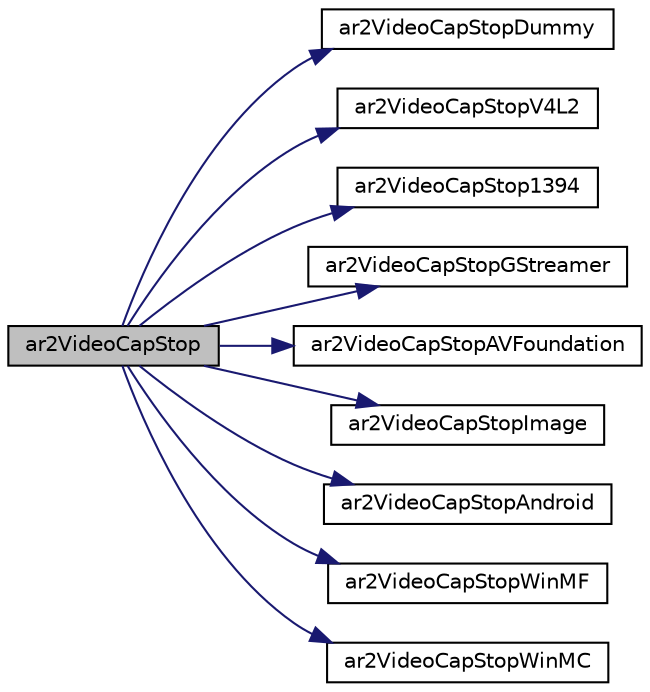 digraph "ar2VideoCapStop"
{
 // INTERACTIVE_SVG=YES
  edge [fontname="Helvetica",fontsize="10",labelfontname="Helvetica",labelfontsize="10"];
  node [fontname="Helvetica",fontsize="10",shape=record];
  rankdir="LR";
  Node1 [label="ar2VideoCapStop",height=0.2,width=0.4,color="black", fillcolor="grey75", style="filled", fontcolor="black"];
  Node1 -> Node2 [color="midnightblue",fontsize="10",style="solid",fontname="Helvetica"];
  Node2 [label="ar2VideoCapStopDummy",height=0.2,width=0.4,color="black", fillcolor="white", style="filled",URL="$video_dummy_8h.html#a78fa5654276bc8d340ffe8182d0bcd6c"];
  Node1 -> Node3 [color="midnightblue",fontsize="10",style="solid",fontname="Helvetica"];
  Node3 [label="ar2VideoCapStopV4L2",height=0.2,width=0.4,color="black", fillcolor="white", style="filled",URL="$video_v4_l2_8h.html#a530b43b034daf2f89586fb69e9de74aa"];
  Node1 -> Node4 [color="midnightblue",fontsize="10",style="solid",fontname="Helvetica"];
  Node4 [label="ar2VideoCapStop1394",height=0.2,width=0.4,color="black", fillcolor="white", style="filled",URL="$video1394_8h.html#a23f653b38bb02af6d9050d02b0702f94"];
  Node1 -> Node5 [color="midnightblue",fontsize="10",style="solid",fontname="Helvetica"];
  Node5 [label="ar2VideoCapStopGStreamer",height=0.2,width=0.4,color="black", fillcolor="white", style="filled",URL="$video_g_streamer_8h.html#a7742f3dc5f58756420a4f50e9f588432"];
  Node1 -> Node6 [color="midnightblue",fontsize="10",style="solid",fontname="Helvetica"];
  Node6 [label="ar2VideoCapStopAVFoundation",height=0.2,width=0.4,color="black", fillcolor="white", style="filled",URL="$video_a_v_foundation_8h.html#a80dffabb6c571245b002d91e9031ca64"];
  Node1 -> Node7 [color="midnightblue",fontsize="10",style="solid",fontname="Helvetica"];
  Node7 [label="ar2VideoCapStopImage",height=0.2,width=0.4,color="black", fillcolor="white", style="filled",URL="$video_image_8h.html#af8b971aac579641ba46492cbd6394293"];
  Node1 -> Node8 [color="midnightblue",fontsize="10",style="solid",fontname="Helvetica"];
  Node8 [label="ar2VideoCapStopAndroid",height=0.2,width=0.4,color="black", fillcolor="white", style="filled",URL="$video_android_8h.html#a0d13c2368b42b9e85c60830fb13fd04e"];
  Node1 -> Node9 [color="midnightblue",fontsize="10",style="solid",fontname="Helvetica"];
  Node9 [label="ar2VideoCapStopWinMF",height=0.2,width=0.4,color="black", fillcolor="white", style="filled",URL="$video_windows_media_foundation_8h.html#a76577330dd560a4785693d80f71d3919"];
  Node1 -> Node10 [color="midnightblue",fontsize="10",style="solid",fontname="Helvetica"];
  Node10 [label="ar2VideoCapStopWinMC",height=0.2,width=0.4,color="black", fillcolor="white", style="filled",URL="$video_windows_media_capture_8h.html#a7fb2e79c53df9853a1a61b16be3b8e80"];
}
